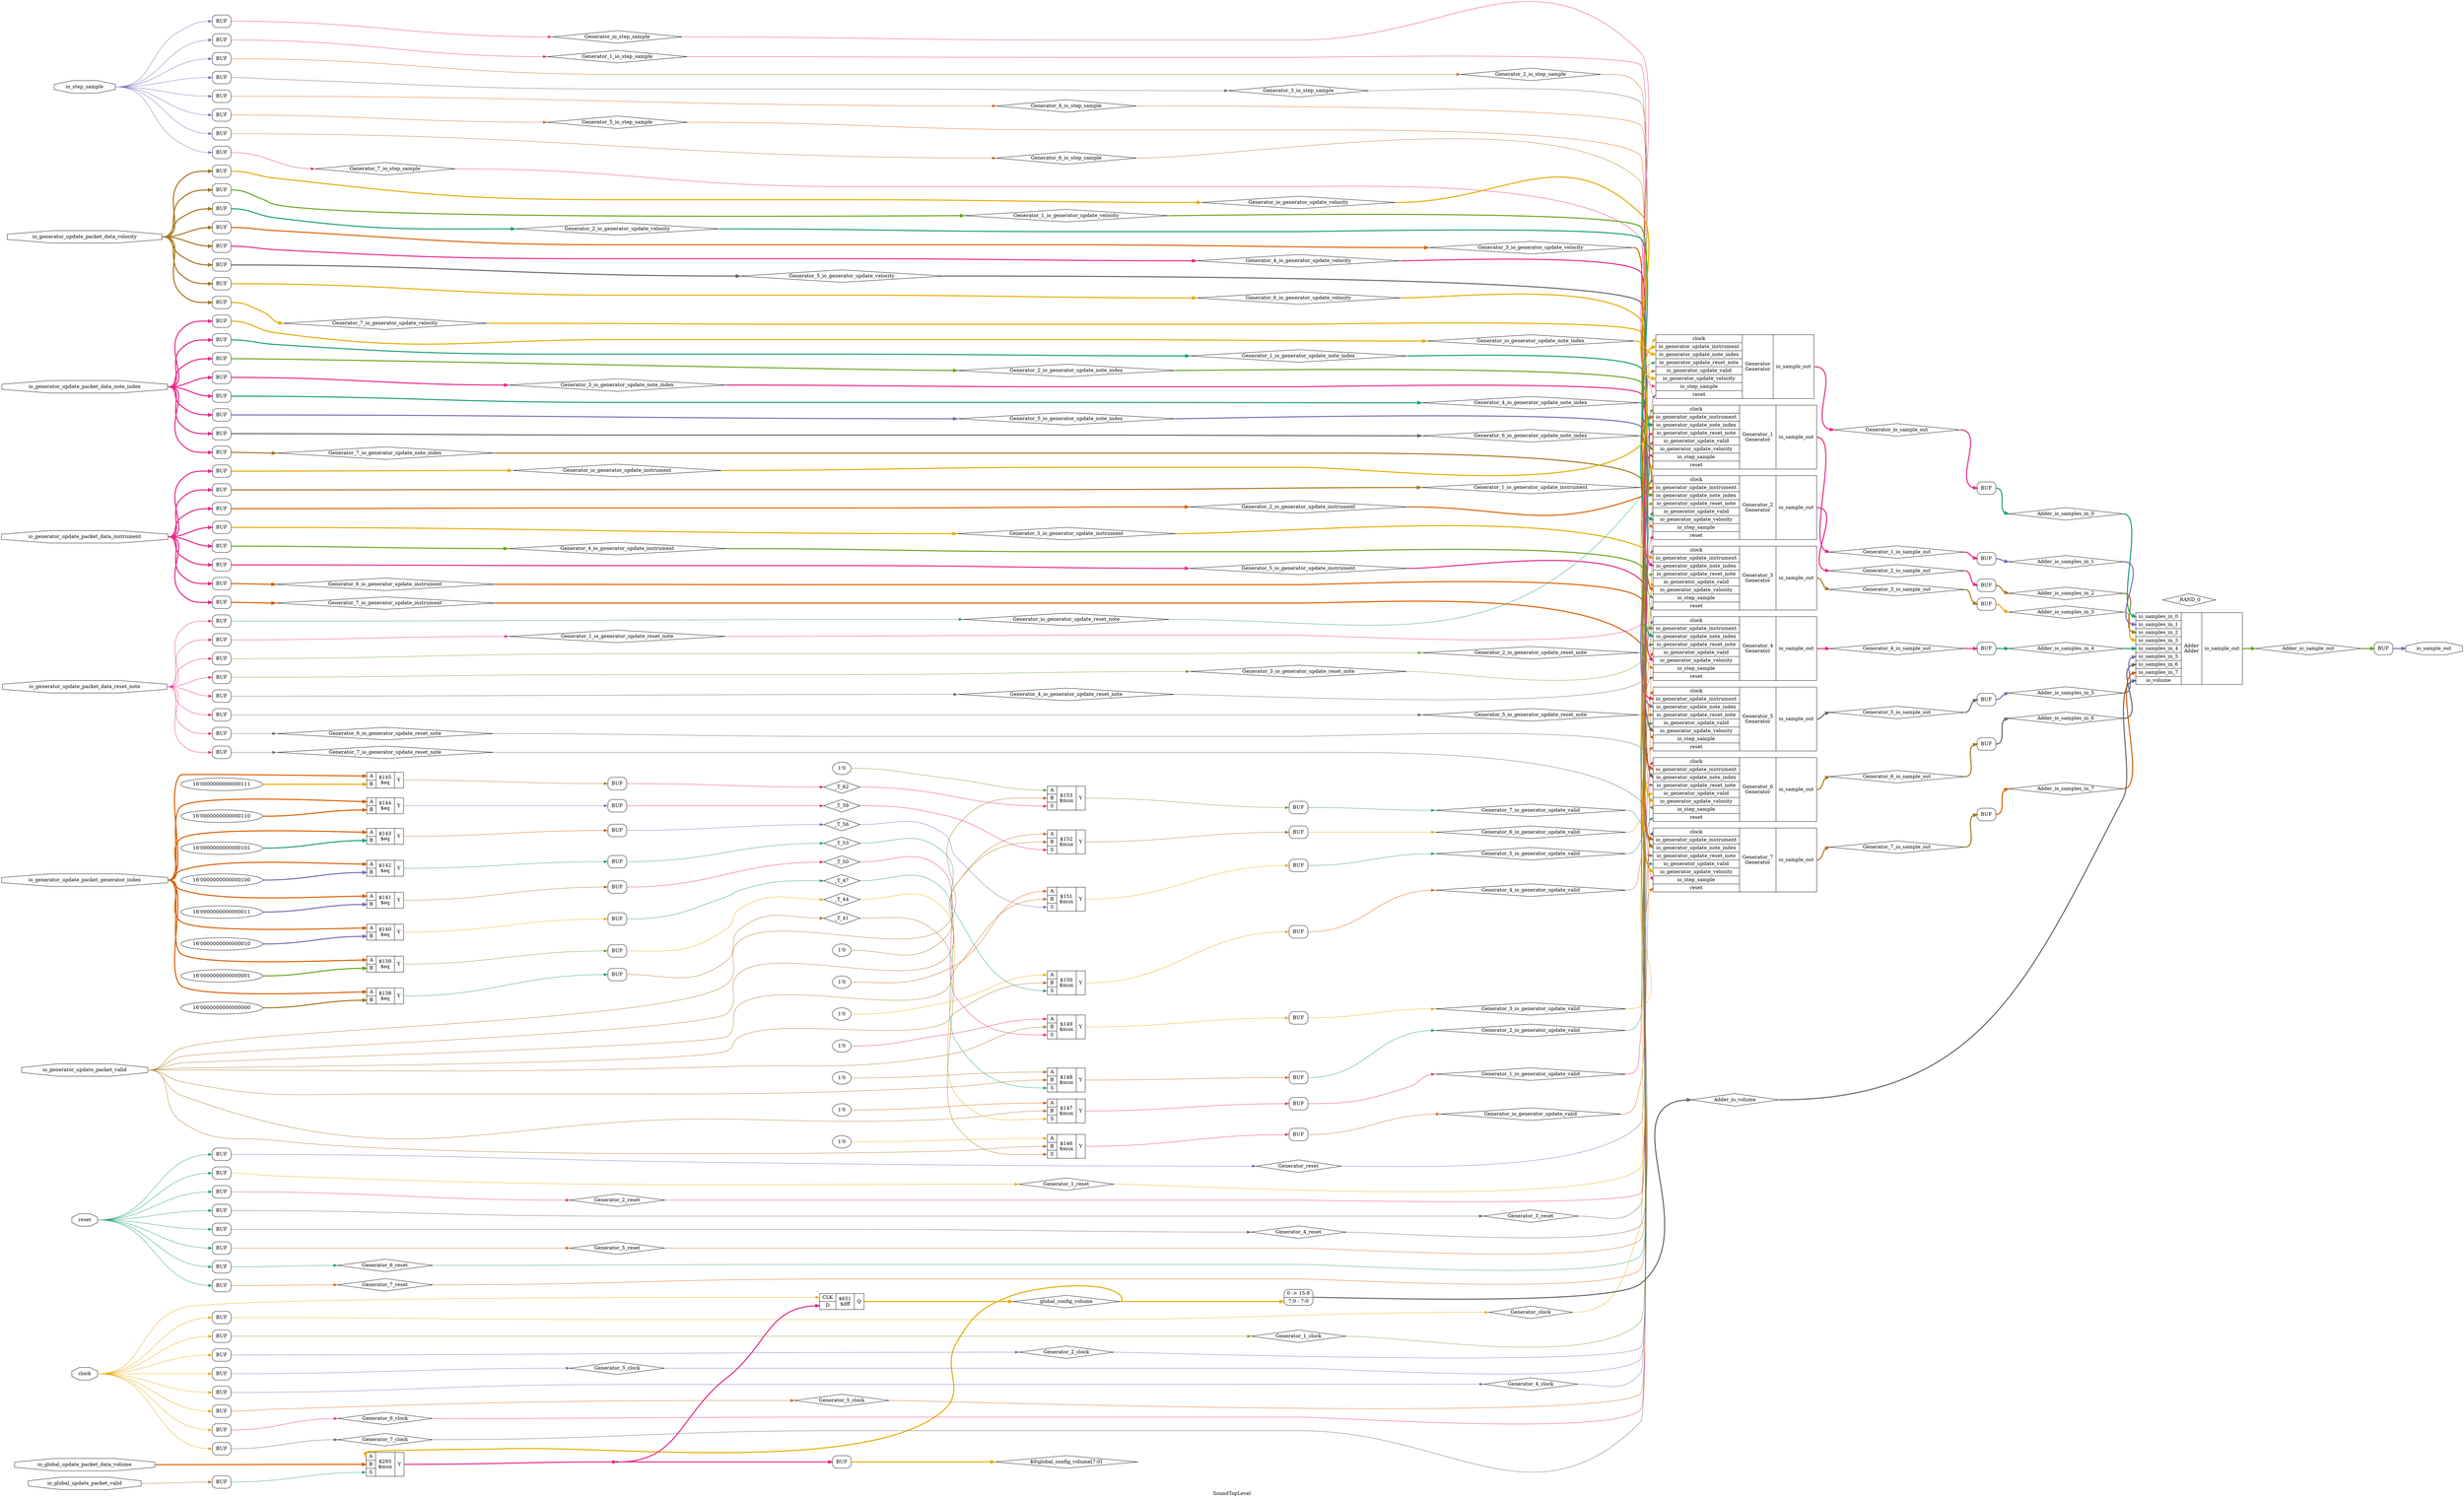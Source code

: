 digraph "SoundTopLevel" {
label="SoundTopLevel";
rankdir="LR";
remincross=true;
n20 [ shape=diamond, label="_T_62", color="black", fontcolor="black" ];
n21 [ shape=diamond, label="_T_59", color="black", fontcolor="black" ];
n22 [ shape=diamond, label="_T_56", color="black", fontcolor="black" ];
n23 [ shape=diamond, label="_T_53", color="black", fontcolor="black" ];
n24 [ shape=diamond, label="_T_50", color="black", fontcolor="black" ];
n25 [ shape=diamond, label="_T_47", color="black", fontcolor="black" ];
n26 [ shape=diamond, label="_T_44", color="black", fontcolor="black" ];
n27 [ shape=diamond, label="_T_41", color="black", fontcolor="black" ];
n28 [ shape=diamond, label="_RAND_0", color="black", fontcolor="black" ];
n29 [ shape=diamond, label="global_config_volume", color="black", fontcolor="black" ];
n30 [ shape=diamond, label="Generator_7_io_sample_out", color="black", fontcolor="black" ];
n31 [ shape=diamond, label="Generator_7_io_step_sample", color="black", fontcolor="black" ];
n32 [ shape=diamond, label="Generator_7_io_generator_update_velocity", color="black", fontcolor="black" ];
n33 [ shape=diamond, label="Generator_7_io_generator_update_note_index", color="black", fontcolor="black" ];
n34 [ shape=diamond, label="Generator_7_io_generator_update_instrument", color="black", fontcolor="black" ];
n35 [ shape=diamond, label="Generator_7_io_generator_update_reset_note", color="black", fontcolor="black" ];
n36 [ shape=diamond, label="Generator_7_io_generator_update_valid", color="black", fontcolor="black" ];
n37 [ shape=diamond, label="Generator_7_reset", color="black", fontcolor="black" ];
n38 [ shape=diamond, label="Generator_7_clock", color="black", fontcolor="black" ];
n39 [ shape=diamond, label="Generator_6_io_sample_out", color="black", fontcolor="black" ];
n40 [ shape=diamond, label="Generator_6_io_step_sample", color="black", fontcolor="black" ];
n41 [ shape=diamond, label="Generator_6_io_generator_update_velocity", color="black", fontcolor="black" ];
n42 [ shape=diamond, label="Generator_6_io_generator_update_note_index", color="black", fontcolor="black" ];
n43 [ shape=diamond, label="Generator_6_io_generator_update_instrument", color="black", fontcolor="black" ];
n44 [ shape=diamond, label="Generator_6_io_generator_update_reset_note", color="black", fontcolor="black" ];
n45 [ shape=diamond, label="Generator_6_io_generator_update_valid", color="black", fontcolor="black" ];
n46 [ shape=diamond, label="Generator_6_reset", color="black", fontcolor="black" ];
n47 [ shape=diamond, label="Generator_6_clock", color="black", fontcolor="black" ];
n48 [ shape=diamond, label="Generator_5_io_sample_out", color="black", fontcolor="black" ];
n49 [ shape=diamond, label="Generator_5_io_step_sample", color="black", fontcolor="black" ];
n50 [ shape=diamond, label="Generator_5_io_generator_update_velocity", color="black", fontcolor="black" ];
n51 [ shape=diamond, label="Generator_5_io_generator_update_note_index", color="black", fontcolor="black" ];
n52 [ shape=diamond, label="Generator_5_io_generator_update_instrument", color="black", fontcolor="black" ];
n53 [ shape=diamond, label="Generator_5_io_generator_update_reset_note", color="black", fontcolor="black" ];
n54 [ shape=diamond, label="Generator_5_io_generator_update_valid", color="black", fontcolor="black" ];
n55 [ shape=diamond, label="Generator_5_reset", color="black", fontcolor="black" ];
n56 [ shape=diamond, label="Generator_5_clock", color="black", fontcolor="black" ];
n57 [ shape=diamond, label="Generator_4_io_sample_out", color="black", fontcolor="black" ];
n58 [ shape=diamond, label="Generator_4_io_step_sample", color="black", fontcolor="black" ];
n59 [ shape=diamond, label="Generator_4_io_generator_update_velocity", color="black", fontcolor="black" ];
n60 [ shape=diamond, label="Generator_4_io_generator_update_note_index", color="black", fontcolor="black" ];
n61 [ shape=diamond, label="Generator_4_io_generator_update_instrument", color="black", fontcolor="black" ];
n62 [ shape=diamond, label="Generator_4_io_generator_update_reset_note", color="black", fontcolor="black" ];
n63 [ shape=diamond, label="Generator_4_io_generator_update_valid", color="black", fontcolor="black" ];
n64 [ shape=diamond, label="Generator_4_reset", color="black", fontcolor="black" ];
n65 [ shape=diamond, label="Generator_4_clock", color="black", fontcolor="black" ];
n66 [ shape=diamond, label="Generator_3_io_sample_out", color="black", fontcolor="black" ];
n67 [ shape=diamond, label="Generator_3_io_step_sample", color="black", fontcolor="black" ];
n68 [ shape=diamond, label="Generator_3_io_generator_update_velocity", color="black", fontcolor="black" ];
n69 [ shape=diamond, label="Generator_3_io_generator_update_note_index", color="black", fontcolor="black" ];
n70 [ shape=diamond, label="Generator_3_io_generator_update_instrument", color="black", fontcolor="black" ];
n71 [ shape=diamond, label="Generator_3_io_generator_update_reset_note", color="black", fontcolor="black" ];
n72 [ shape=diamond, label="Generator_3_io_generator_update_valid", color="black", fontcolor="black" ];
n73 [ shape=diamond, label="Generator_3_reset", color="black", fontcolor="black" ];
n74 [ shape=diamond, label="Generator_3_clock", color="black", fontcolor="black" ];
n75 [ shape=diamond, label="Generator_2_io_sample_out", color="black", fontcolor="black" ];
n76 [ shape=diamond, label="Generator_2_io_step_sample", color="black", fontcolor="black" ];
n77 [ shape=diamond, label="Generator_2_io_generator_update_velocity", color="black", fontcolor="black" ];
n78 [ shape=diamond, label="Generator_2_io_generator_update_note_index", color="black", fontcolor="black" ];
n79 [ shape=diamond, label="Generator_2_io_generator_update_instrument", color="black", fontcolor="black" ];
n80 [ shape=diamond, label="Generator_2_io_generator_update_reset_note", color="black", fontcolor="black" ];
n81 [ shape=diamond, label="Generator_2_io_generator_update_valid", color="black", fontcolor="black" ];
n82 [ shape=diamond, label="Generator_2_reset", color="black", fontcolor="black" ];
n83 [ shape=diamond, label="Generator_2_clock", color="black", fontcolor="black" ];
n84 [ shape=diamond, label="Generator_1_io_sample_out", color="black", fontcolor="black" ];
n85 [ shape=diamond, label="Generator_1_io_step_sample", color="black", fontcolor="black" ];
n86 [ shape=diamond, label="Generator_1_io_generator_update_velocity", color="black", fontcolor="black" ];
n87 [ shape=diamond, label="Generator_1_io_generator_update_note_index", color="black", fontcolor="black" ];
n88 [ shape=diamond, label="Generator_1_io_generator_update_instrument", color="black", fontcolor="black" ];
n89 [ shape=diamond, label="Generator_1_io_generator_update_reset_note", color="black", fontcolor="black" ];
n90 [ shape=diamond, label="Generator_1_io_generator_update_valid", color="black", fontcolor="black" ];
n91 [ shape=diamond, label="Generator_1_reset", color="black", fontcolor="black" ];
n92 [ shape=diamond, label="Generator_1_clock", color="black", fontcolor="black" ];
n93 [ shape=diamond, label="Generator_io_sample_out", color="black", fontcolor="black" ];
n94 [ shape=diamond, label="Generator_io_step_sample", color="black", fontcolor="black" ];
n95 [ shape=diamond, label="Generator_io_generator_update_velocity", color="black", fontcolor="black" ];
n96 [ shape=diamond, label="Generator_io_generator_update_note_index", color="black", fontcolor="black" ];
n97 [ shape=diamond, label="Generator_io_generator_update_instrument", color="black", fontcolor="black" ];
n98 [ shape=diamond, label="Generator_io_generator_update_reset_note", color="black", fontcolor="black" ];
n99 [ shape=diamond, label="Generator_io_generator_update_valid", color="black", fontcolor="black" ];
n100 [ shape=diamond, label="Generator_reset", color="black", fontcolor="black" ];
n101 [ shape=diamond, label="Generator_clock", color="black", fontcolor="black" ];
n102 [ shape=diamond, label="Adder_io_sample_out", color="black", fontcolor="black" ];
n103 [ shape=diamond, label="Adder_io_samples_in_7", color="black", fontcolor="black" ];
n104 [ shape=diamond, label="Adder_io_samples_in_6", color="black", fontcolor="black" ];
n105 [ shape=diamond, label="Adder_io_samples_in_5", color="black", fontcolor="black" ];
n106 [ shape=diamond, label="Adder_io_samples_in_4", color="black", fontcolor="black" ];
n107 [ shape=diamond, label="Adder_io_samples_in_3", color="black", fontcolor="black" ];
n108 [ shape=diamond, label="Adder_io_samples_in_2", color="black", fontcolor="black" ];
n109 [ shape=diamond, label="Adder_io_samples_in_1", color="black", fontcolor="black" ];
n110 [ shape=diamond, label="Adder_io_samples_in_0", color="black", fontcolor="black" ];
n111 [ shape=diamond, label="Adder_io_volume", color="black", fontcolor="black" ];
n112 [ shape=octagon, label="io_sample_out", color="black", fontcolor="black" ];
n113 [ shape=octagon, label="io_step_sample", color="black", fontcolor="black" ];
n114 [ shape=octagon, label="io_global_update_packet_data_volume", color="black", fontcolor="black" ];
n115 [ shape=octagon, label="io_global_update_packet_valid", color="black", fontcolor="black" ];
n116 [ shape=octagon, label="io_generator_update_packet_data_velocity", color="black", fontcolor="black" ];
n117 [ shape=octagon, label="io_generator_update_packet_data_note_index", color="black", fontcolor="black" ];
n118 [ shape=octagon, label="io_generator_update_packet_data_instrument", color="black", fontcolor="black" ];
n119 [ shape=octagon, label="io_generator_update_packet_data_reset_note", color="black", fontcolor="black" ];
n120 [ shape=octagon, label="io_generator_update_packet_generator_index", color="black", fontcolor="black" ];
n121 [ shape=octagon, label="io_generator_update_packet_valid", color="black", fontcolor="black" ];
n122 [ shape=octagon, label="reset", color="black", fontcolor="black" ];
n123 [ shape=octagon, label="clock", color="black", fontcolor="black" ];
{ rank="source"; n113; n114; n115; n116; n117; n118; n119; n120; n121; n122; n123;}
{ rank="sink"; n112;}
c127 [ shape=record, label="{{<p124> CLK|<p125> D}|$651\n$dff|{<p126> Q}}" ];
c132 [ shape=record, label="{{<p128> A|<p129> B|<p130> S}|$293\n$mux|{<p131> Y}}" ];
v0 [ label="1'0" ];
c133 [ shape=record, label="{{<p128> A|<p129> B|<p130> S}|$153\n$mux|{<p131> Y}}" ];
v1 [ label="1'0" ];
c134 [ shape=record, label="{{<p128> A|<p129> B|<p130> S}|$152\n$mux|{<p131> Y}}" ];
v2 [ label="1'0" ];
c135 [ shape=record, label="{{<p128> A|<p129> B|<p130> S}|$151\n$mux|{<p131> Y}}" ];
v3 [ label="1'0" ];
c136 [ shape=record, label="{{<p128> A|<p129> B|<p130> S}|$150\n$mux|{<p131> Y}}" ];
v4 [ label="1'0" ];
c137 [ shape=record, label="{{<p128> A|<p129> B|<p130> S}|$149\n$mux|{<p131> Y}}" ];
v5 [ label="1'0" ];
c138 [ shape=record, label="{{<p128> A|<p129> B|<p130> S}|$148\n$mux|{<p131> Y}}" ];
v6 [ label="1'0" ];
c139 [ shape=record, label="{{<p128> A|<p129> B|<p130> S}|$147\n$mux|{<p131> Y}}" ];
v7 [ label="1'0" ];
c140 [ shape=record, label="{{<p128> A|<p129> B|<p130> S}|$146\n$mux|{<p131> Y}}" ];
v8 [ label="16'0000000000000111" ];
c141 [ shape=record, label="{{<p128> A|<p129> B}|$145\n$eq|{<p131> Y}}" ];
v9 [ label="16'0000000000000110" ];
c142 [ shape=record, label="{{<p128> A|<p129> B}|$144\n$eq|{<p131> Y}}" ];
v10 [ label="16'0000000000000101" ];
c143 [ shape=record, label="{{<p128> A|<p129> B}|$143\n$eq|{<p131> Y}}" ];
v11 [ label="16'0000000000000100" ];
c144 [ shape=record, label="{{<p128> A|<p129> B}|$142\n$eq|{<p131> Y}}" ];
v12 [ label="16'0000000000000011" ];
c145 [ shape=record, label="{{<p128> A|<p129> B}|$141\n$eq|{<p131> Y}}" ];
v13 [ label="16'0000000000000010" ];
c146 [ shape=record, label="{{<p128> A|<p129> B}|$140\n$eq|{<p131> Y}}" ];
v14 [ label="16'0000000000000001" ];
c147 [ shape=record, label="{{<p128> A|<p129> B}|$139\n$eq|{<p131> Y}}" ];
v15 [ label="16'0000000000000000" ];
c148 [ shape=record, label="{{<p128> A|<p129> B}|$138\n$eq|{<p131> Y}}" ];
c154 [ shape=record, label="{{<p123> clock|<p149> io_generator_update_instrument|<p150> io_generator_update_note_index|<p151> io_generator_update_reset_note|<p152> io_generator_update_valid|<p153> io_generator_update_velocity|<p113> io_step_sample|<p122> reset}|Generator_7\nGenerator|{<p112> io_sample_out}}" ];
c155 [ shape=record, label="{{<p123> clock|<p149> io_generator_update_instrument|<p150> io_generator_update_note_index|<p151> io_generator_update_reset_note|<p152> io_generator_update_valid|<p153> io_generator_update_velocity|<p113> io_step_sample|<p122> reset}|Generator_6\nGenerator|{<p112> io_sample_out}}" ];
c156 [ shape=record, label="{{<p123> clock|<p149> io_generator_update_instrument|<p150> io_generator_update_note_index|<p151> io_generator_update_reset_note|<p152> io_generator_update_valid|<p153> io_generator_update_velocity|<p113> io_step_sample|<p122> reset}|Generator_5\nGenerator|{<p112> io_sample_out}}" ];
c157 [ shape=record, label="{{<p123> clock|<p149> io_generator_update_instrument|<p150> io_generator_update_note_index|<p151> io_generator_update_reset_note|<p152> io_generator_update_valid|<p153> io_generator_update_velocity|<p113> io_step_sample|<p122> reset}|Generator_4\nGenerator|{<p112> io_sample_out}}" ];
c158 [ shape=record, label="{{<p123> clock|<p149> io_generator_update_instrument|<p150> io_generator_update_note_index|<p151> io_generator_update_reset_note|<p152> io_generator_update_valid|<p153> io_generator_update_velocity|<p113> io_step_sample|<p122> reset}|Generator_3\nGenerator|{<p112> io_sample_out}}" ];
c159 [ shape=record, label="{{<p123> clock|<p149> io_generator_update_instrument|<p150> io_generator_update_note_index|<p151> io_generator_update_reset_note|<p152> io_generator_update_valid|<p153> io_generator_update_velocity|<p113> io_step_sample|<p122> reset}|Generator_2\nGenerator|{<p112> io_sample_out}}" ];
c160 [ shape=record, label="{{<p123> clock|<p149> io_generator_update_instrument|<p150> io_generator_update_note_index|<p151> io_generator_update_reset_note|<p152> io_generator_update_valid|<p153> io_generator_update_velocity|<p113> io_step_sample|<p122> reset}|Generator_1\nGenerator|{<p112> io_sample_out}}" ];
c161 [ shape=record, label="{{<p123> clock|<p149> io_generator_update_instrument|<p150> io_generator_update_note_index|<p151> io_generator_update_reset_note|<p152> io_generator_update_valid|<p153> io_generator_update_velocity|<p113> io_step_sample|<p122> reset}|Generator\nGenerator|{<p112> io_sample_out}}" ];
c171 [ shape=record, label="{{<p162> io_samples_in_0|<p163> io_samples_in_1|<p164> io_samples_in_2|<p165> io_samples_in_3|<p166> io_samples_in_4|<p167> io_samples_in_5|<p168> io_samples_in_6|<p169> io_samples_in_7|<p170> io_volume}|Adder\nAdder|{<p112> io_sample_out}}" ];
x16 [shape=box, style=rounded, label="BUF"];
x17 [shape=box, style=rounded, label="BUF"];
x18 [shape=box, style=rounded, label="BUF"];
x19 [shape=box, style=rounded, label="BUF"];
x20 [shape=box, style=rounded, label="BUF"];
x21 [shape=box, style=rounded, label="BUF"];
x22 [shape=box, style=rounded, label="BUF"];
x23 [shape=box, style=rounded, label="BUF"];
x24 [shape=box, style=rounded, label="BUF"];
x25 [ shape=record, style=rounded, label="0 -&gt; 15:8 |<s0> 7:0 - 7:0 " ];
x26 [shape=box, style=rounded, label="BUF"];
x27 [shape=box, style=rounded, label="BUF"];
x28 [shape=box, style=rounded, label="BUF"];
x29 [shape=box, style=rounded, label="BUF"];
x30 [shape=box, style=rounded, label="BUF"];
x31 [shape=box, style=rounded, label="BUF"];
x32 [shape=box, style=rounded, label="BUF"];
x33 [shape=box, style=rounded, label="BUF"];
x34 [shape=box, style=rounded, label="BUF"];
x35 [shape=box, style=rounded, label="BUF"];
x36 [shape=box, style=rounded, label="BUF"];
x37 [shape=box, style=rounded, label="BUF"];
x38 [shape=box, style=rounded, label="BUF"];
x39 [shape=box, style=rounded, label="BUF"];
x40 [shape=box, style=rounded, label="BUF"];
x41 [shape=box, style=rounded, label="BUF"];
x42 [shape=box, style=rounded, label="BUF"];
x43 [shape=box, style=rounded, label="BUF"];
x44 [shape=box, style=rounded, label="BUF"];
x45 [shape=box, style=rounded, label="BUF"];
x46 [shape=box, style=rounded, label="BUF"];
x47 [shape=box, style=rounded, label="BUF"];
x48 [shape=box, style=rounded, label="BUF"];
x49 [shape=box, style=rounded, label="BUF"];
x50 [shape=box, style=rounded, label="BUF"];
x51 [shape=box, style=rounded, label="BUF"];
x52 [shape=box, style=rounded, label="BUF"];
x53 [shape=box, style=rounded, label="BUF"];
x54 [shape=box, style=rounded, label="BUF"];
x55 [shape=box, style=rounded, label="BUF"];
x56 [shape=box, style=rounded, label="BUF"];
x57 [shape=box, style=rounded, label="BUF"];
x58 [shape=box, style=rounded, label="BUF"];
x59 [shape=box, style=rounded, label="BUF"];
x60 [shape=box, style=rounded, label="BUF"];
x61 [shape=box, style=rounded, label="BUF"];
x62 [shape=box, style=rounded, label="BUF"];
x63 [shape=box, style=rounded, label="BUF"];
x64 [shape=box, style=rounded, label="BUF"];
x65 [shape=box, style=rounded, label="BUF"];
x66 [shape=box, style=rounded, label="BUF"];
x67 [shape=box, style=rounded, label="BUF"];
x68 [shape=box, style=rounded, label="BUF"];
x69 [shape=box, style=rounded, label="BUF"];
x70 [shape=box, style=rounded, label="BUF"];
x71 [shape=box, style=rounded, label="BUF"];
x72 [shape=box, style=rounded, label="BUF"];
x73 [shape=box, style=rounded, label="BUF"];
x74 [shape=box, style=rounded, label="BUF"];
x75 [shape=box, style=rounded, label="BUF"];
x76 [shape=box, style=rounded, label="BUF"];
x77 [shape=box, style=rounded, label="BUF"];
x78 [shape=box, style=rounded, label="BUF"];
x79 [shape=box, style=rounded, label="BUF"];
x80 [shape=box, style=rounded, label="BUF"];
x81 [shape=box, style=rounded, label="BUF"];
x82 [shape=box, style=rounded, label="BUF"];
x83 [shape=box, style=rounded, label="BUF"];
x84 [shape=box, style=rounded, label="BUF"];
x85 [shape=box, style=rounded, label="BUF"];
x86 [shape=box, style=rounded, label="BUF"];
x87 [shape=box, style=rounded, label="BUF"];
x88 [shape=box, style=rounded, label="BUF"];
x89 [shape=box, style=rounded, label="BUF"];
x90 [shape=box, style=rounded, label="BUF"];
x91 [shape=box, style=rounded, label="BUF"];
x92 [shape=box, style=rounded, label="BUF"];
x93 [shape=box, style=rounded, label="BUF"];
x94 [shape=box, style=rounded, label="BUF"];
x95 [shape=box, style=rounded, label="BUF"];
x96 [shape=box, style=rounded, label="BUF"];
x97 [shape=box, style=rounded, label="BUF"];
x98 [shape=box, style=rounded, label="BUF"];
x99 [shape=box, style=rounded, label="BUF"];
n1 [ shape=point ];
c132:p131:e -> n1:w [colorscheme="dark28", color="4", fontcolor="4", style="setlinewidth(3)", label=""];
n1:e -> c127:p125:w [colorscheme="dark28", color="4", fontcolor="4", style="setlinewidth(3)", label=""];
n1:e -> x99:w:w [colorscheme="dark28", color="4", fontcolor="4", style="setlinewidth(3)", label=""];
c139:p131:e -> x44:w:w [colorscheme="dark28", color="4", fontcolor="4", label=""];
x35:e:e -> n100:w [colorscheme="dark28", color="3", fontcolor="3", label=""];
n100:e -> c161:p122:w [colorscheme="dark28", color="3", fontcolor="3", label=""];
x34:e:e -> n101:w [colorscheme="dark28", color="6", fontcolor="6", label=""];
n101:e -> c161:p123:w [colorscheme="dark28", color="6", fontcolor="6", label=""];
c171:p112:e -> n102:w [colorscheme="dark28", color="5", fontcolor="5", style="setlinewidth(3)", label=""];
n102:e -> x24:w:w [colorscheme="dark28", color="5", fontcolor="5", style="setlinewidth(3)", label=""];
x33:e:e -> n103:w [colorscheme="dark28", color="2", fontcolor="2", style="setlinewidth(3)", label=""];
n103:e -> c171:p169:w [colorscheme="dark28", color="2", fontcolor="2", style="setlinewidth(3)", label=""];
x32:e:e -> n104:w [colorscheme="dark28", color="8", fontcolor="8", style="setlinewidth(3)", label=""];
n104:e -> c171:p168:w [colorscheme="dark28", color="8", fontcolor="8", style="setlinewidth(3)", label=""];
x31:e:e -> n105:w [colorscheme="dark28", color="3", fontcolor="3", style="setlinewidth(3)", label=""];
n105:e -> c171:p167:w [colorscheme="dark28", color="3", fontcolor="3", style="setlinewidth(3)", label=""];
x30:e:e -> n106:w [colorscheme="dark28", color="1", fontcolor="1", style="setlinewidth(3)", label=""];
n106:e -> c171:p166:w [colorscheme="dark28", color="1", fontcolor="1", style="setlinewidth(3)", label=""];
x29:e:e -> n107:w [colorscheme="dark28", color="6", fontcolor="6", style="setlinewidth(3)", label=""];
n107:e -> c171:p165:w [colorscheme="dark28", color="6", fontcolor="6", style="setlinewidth(3)", label=""];
x28:e:e -> n108:w [colorscheme="dark28", color="7", fontcolor="7", style="setlinewidth(3)", label=""];
n108:e -> c171:p164:w [colorscheme="dark28", color="7", fontcolor="7", style="setlinewidth(3)", label=""];
x27:e:e -> n109:w [colorscheme="dark28", color="3", fontcolor="3", style="setlinewidth(3)", label=""];
n109:e -> c171:p163:w [colorscheme="dark28", color="3", fontcolor="3", style="setlinewidth(3)", label=""];
c140:p131:e -> x36:w:w [colorscheme="dark28", color="4", fontcolor="4", label=""];
x26:e:e -> n110:w [colorscheme="dark28", color="1", fontcolor="1", style="setlinewidth(3)", label=""];
n110:e -> c171:p162:w [colorscheme="dark28", color="1", fontcolor="1", style="setlinewidth(3)", label=""];
x25:e -> n111:w [colorscheme="dark28", color="8", fontcolor="8", style="setlinewidth(3)", label=""];
n111:e -> c171:p170:w [colorscheme="dark28", color="8", fontcolor="8", style="setlinewidth(3)", label=""];
x24:e:e -> n112:w [colorscheme="dark28", color="3", fontcolor="3", style="setlinewidth(3)", label=""];
n113:e -> x41:w:w [colorscheme="dark28", color="3", fontcolor="3", label=""];
n113:e -> x49:w:w [colorscheme="dark28", color="3", fontcolor="3", label=""];
n113:e -> x57:w:w [colorscheme="dark28", color="3", fontcolor="3", label=""];
n113:e -> x65:w:w [colorscheme="dark28", color="3", fontcolor="3", label=""];
n113:e -> x73:w:w [colorscheme="dark28", color="3", fontcolor="3", label=""];
n113:e -> x81:w:w [colorscheme="dark28", color="3", fontcolor="3", label=""];
n113:e -> x89:w:w [colorscheme="dark28", color="3", fontcolor="3", label=""];
n113:e -> x97:w:w [colorscheme="dark28", color="3", fontcolor="3", label=""];
n114:e -> c132:p129:w [colorscheme="dark28", color="2", fontcolor="2", style="setlinewidth(3)", label=""];
n115:e -> x98:w:w [colorscheme="dark28", color="7", fontcolor="7", label=""];
n116:e -> x40:w:w [colorscheme="dark28", color="7", fontcolor="7", style="setlinewidth(3)", label=""];
n116:e -> x48:w:w [colorscheme="dark28", color="7", fontcolor="7", style="setlinewidth(3)", label=""];
n116:e -> x56:w:w [colorscheme="dark28", color="7", fontcolor="7", style="setlinewidth(3)", label=""];
n116:e -> x64:w:w [colorscheme="dark28", color="7", fontcolor="7", style="setlinewidth(3)", label=""];
n116:e -> x72:w:w [colorscheme="dark28", color="7", fontcolor="7", style="setlinewidth(3)", label=""];
n116:e -> x80:w:w [colorscheme="dark28", color="7", fontcolor="7", style="setlinewidth(3)", label=""];
n116:e -> x88:w:w [colorscheme="dark28", color="7", fontcolor="7", style="setlinewidth(3)", label=""];
n116:e -> x96:w:w [colorscheme="dark28", color="7", fontcolor="7", style="setlinewidth(3)", label=""];
n117:e -> x39:w:w [colorscheme="dark28", color="4", fontcolor="4", style="setlinewidth(3)", label=""];
n117:e -> x47:w:w [colorscheme="dark28", color="4", fontcolor="4", style="setlinewidth(3)", label=""];
n117:e -> x55:w:w [colorscheme="dark28", color="4", fontcolor="4", style="setlinewidth(3)", label=""];
n117:e -> x63:w:w [colorscheme="dark28", color="4", fontcolor="4", style="setlinewidth(3)", label=""];
n117:e -> x71:w:w [colorscheme="dark28", color="4", fontcolor="4", style="setlinewidth(3)", label=""];
n117:e -> x79:w:w [colorscheme="dark28", color="4", fontcolor="4", style="setlinewidth(3)", label=""];
n117:e -> x87:w:w [colorscheme="dark28", color="4", fontcolor="4", style="setlinewidth(3)", label=""];
n117:e -> x95:w:w [colorscheme="dark28", color="4", fontcolor="4", style="setlinewidth(3)", label=""];
n118:e -> x38:w:w [colorscheme="dark28", color="4", fontcolor="4", style="setlinewidth(3)", label=""];
n118:e -> x46:w:w [colorscheme="dark28", color="4", fontcolor="4", style="setlinewidth(3)", label=""];
n118:e -> x54:w:w [colorscheme="dark28", color="4", fontcolor="4", style="setlinewidth(3)", label=""];
n118:e -> x62:w:w [colorscheme="dark28", color="4", fontcolor="4", style="setlinewidth(3)", label=""];
n118:e -> x70:w:w [colorscheme="dark28", color="4", fontcolor="4", style="setlinewidth(3)", label=""];
n118:e -> x78:w:w [colorscheme="dark28", color="4", fontcolor="4", style="setlinewidth(3)", label=""];
n118:e -> x86:w:w [colorscheme="dark28", color="4", fontcolor="4", style="setlinewidth(3)", label=""];
n118:e -> x94:w:w [colorscheme="dark28", color="4", fontcolor="4", style="setlinewidth(3)", label=""];
n119:e -> x37:w:w [colorscheme="dark28", color="4", fontcolor="4", label=""];
n119:e -> x45:w:w [colorscheme="dark28", color="4", fontcolor="4", label=""];
n119:e -> x53:w:w [colorscheme="dark28", color="4", fontcolor="4", label=""];
n119:e -> x61:w:w [colorscheme="dark28", color="4", fontcolor="4", label=""];
n119:e -> x69:w:w [colorscheme="dark28", color="4", fontcolor="4", label=""];
n119:e -> x77:w:w [colorscheme="dark28", color="4", fontcolor="4", label=""];
n119:e -> x85:w:w [colorscheme="dark28", color="4", fontcolor="4", label=""];
n119:e -> x93:w:w [colorscheme="dark28", color="4", fontcolor="4", label=""];
c141:p131:e -> x23:w:w [colorscheme="dark28", color="7", fontcolor="7", label=""];
n120:e -> c141:p128:w [colorscheme="dark28", color="2", fontcolor="2", style="setlinewidth(3)", label=""];
n120:e -> c142:p128:w [colorscheme="dark28", color="2", fontcolor="2", style="setlinewidth(3)", label=""];
n120:e -> c143:p128:w [colorscheme="dark28", color="2", fontcolor="2", style="setlinewidth(3)", label=""];
n120:e -> c144:p128:w [colorscheme="dark28", color="2", fontcolor="2", style="setlinewidth(3)", label=""];
n120:e -> c145:p128:w [colorscheme="dark28", color="2", fontcolor="2", style="setlinewidth(3)", label=""];
n120:e -> c146:p128:w [colorscheme="dark28", color="2", fontcolor="2", style="setlinewidth(3)", label=""];
n120:e -> c147:p128:w [colorscheme="dark28", color="2", fontcolor="2", style="setlinewidth(3)", label=""];
n120:e -> c148:p128:w [colorscheme="dark28", color="2", fontcolor="2", style="setlinewidth(3)", label=""];
n121:e -> c133:p129:w [colorscheme="dark28", color="7", fontcolor="7", label=""];
n121:e -> c134:p129:w [colorscheme="dark28", color="7", fontcolor="7", label=""];
n121:e -> c135:p129:w [colorscheme="dark28", color="7", fontcolor="7", label=""];
n121:e -> c136:p129:w [colorscheme="dark28", color="7", fontcolor="7", label=""];
n121:e -> c137:p129:w [colorscheme="dark28", color="7", fontcolor="7", label=""];
n121:e -> c138:p129:w [colorscheme="dark28", color="7", fontcolor="7", label=""];
n121:e -> c139:p129:w [colorscheme="dark28", color="7", fontcolor="7", label=""];
n121:e -> c140:p129:w [colorscheme="dark28", color="7", fontcolor="7", label=""];
n122:e -> x35:w:w [colorscheme="dark28", color="1", fontcolor="1", label=""];
n122:e -> x43:w:w [colorscheme="dark28", color="1", fontcolor="1", label=""];
n122:e -> x51:w:w [colorscheme="dark28", color="1", fontcolor="1", label=""];
n122:e -> x59:w:w [colorscheme="dark28", color="1", fontcolor="1", label=""];
n122:e -> x67:w:w [colorscheme="dark28", color="1", fontcolor="1", label=""];
n122:e -> x75:w:w [colorscheme="dark28", color="1", fontcolor="1", label=""];
n122:e -> x83:w:w [colorscheme="dark28", color="1", fontcolor="1", label=""];
n122:e -> x91:w:w [colorscheme="dark28", color="1", fontcolor="1", label=""];
n123:e -> c127:p124:w [colorscheme="dark28", color="6", fontcolor="6", label=""];
n123:e -> x34:w:w [colorscheme="dark28", color="6", fontcolor="6", label=""];
n123:e -> x42:w:w [colorscheme="dark28", color="6", fontcolor="6", label=""];
n123:e -> x50:w:w [colorscheme="dark28", color="6", fontcolor="6", label=""];
n123:e -> x58:w:w [colorscheme="dark28", color="6", fontcolor="6", label=""];
n123:e -> x66:w:w [colorscheme="dark28", color="6", fontcolor="6", label=""];
n123:e -> x74:w:w [colorscheme="dark28", color="6", fontcolor="6", label=""];
n123:e -> x82:w:w [colorscheme="dark28", color="6", fontcolor="6", label=""];
n123:e -> x90:w:w [colorscheme="dark28", color="6", fontcolor="6", label=""];
c142:p131:e -> x22:w:w [colorscheme="dark28", color="3", fontcolor="3", label=""];
c143:p131:e -> x21:w:w [colorscheme="dark28", color="2", fontcolor="2", label=""];
c144:p131:e -> x20:w:w [colorscheme="dark28", color="1", fontcolor="1", label=""];
c145:p131:e -> x19:w:w [colorscheme="dark28", color="7", fontcolor="7", label=""];
c146:p131:e -> x18:w:w [colorscheme="dark28", color="6", fontcolor="6", label=""];
c147:p131:e -> x17:w:w [colorscheme="dark28", color="5", fontcolor="5", label=""];
c148:p131:e -> x16:w:w [colorscheme="dark28", color="1", fontcolor="1", label=""];
x98:e:e -> c132:p130:w [colorscheme="dark28", color="1", fontcolor="1", label=""];
x23:e:e -> n20:w [colorscheme="dark28", color="4", fontcolor="4", label=""];
n20:e -> c133:p130:w [colorscheme="dark28", color="4", fontcolor="4", label=""];
x22:e:e -> n21:w [colorscheme="dark28", color="4", fontcolor="4", label=""];
n21:e -> c134:p130:w [colorscheme="dark28", color="4", fontcolor="4", label=""];
x21:e:e -> n22:w [colorscheme="dark28", color="3", fontcolor="3", label=""];
n22:e -> c135:p130:w [colorscheme="dark28", color="3", fontcolor="3", label=""];
x20:e:e -> n23:w [colorscheme="dark28", color="1", fontcolor="1", label=""];
n23:e -> c136:p130:w [colorscheme="dark28", color="1", fontcolor="1", label=""];
x19:e:e -> n24:w [colorscheme="dark28", color="4", fontcolor="4", label=""];
n24:e -> c137:p130:w [colorscheme="dark28", color="4", fontcolor="4", label=""];
x18:e:e -> n25:w [colorscheme="dark28", color="1", fontcolor="1", label=""];
n25:e -> c138:p130:w [colorscheme="dark28", color="1", fontcolor="1", label=""];
x17:e:e -> n26:w [colorscheme="dark28", color="6", fontcolor="6", label=""];
n26:e -> c139:p130:w [colorscheme="dark28", color="6", fontcolor="6", label=""];
x16:e:e -> n27:w [colorscheme="dark28", color="7", fontcolor="7", label=""];
n27:e -> c140:p130:w [colorscheme="dark28", color="7", fontcolor="7", label=""];
c127:p126:e -> n29:w [colorscheme="dark28", color="6", fontcolor="6", style="setlinewidth(3)", label=""];
n29:e -> c132:p128:w [colorscheme="dark28", color="6", fontcolor="6", style="setlinewidth(3)", label=""];
n29:e -> x25:s0:w [colorscheme="dark28", color="6", fontcolor="6", style="setlinewidth(3)", label=""];
n3 [ shape=diamond, label="$0\\global_config_volume[7:0]" ];
x99:e:e -> n3:w [colorscheme="dark28", color="6", fontcolor="6", style="setlinewidth(3)", label=""];
c154:p112:e -> n30:w [colorscheme="dark28", color="7", fontcolor="7", style="setlinewidth(3)", label=""];
n30:e -> x33:w:w [colorscheme="dark28", color="7", fontcolor="7", style="setlinewidth(3)", label=""];
x97:e:e -> n31:w [colorscheme="dark28", color="4", fontcolor="4", label=""];
n31:e -> c154:p113:w [colorscheme="dark28", color="4", fontcolor="4", label=""];
x96:e:e -> n32:w [colorscheme="dark28", color="6", fontcolor="6", style="setlinewidth(3)", label=""];
n32:e -> c154:p153:w [colorscheme="dark28", color="6", fontcolor="6", style="setlinewidth(3)", label=""];
x95:e:e -> n33:w [colorscheme="dark28", color="7", fontcolor="7", style="setlinewidth(3)", label=""];
n33:e -> c154:p150:w [colorscheme="dark28", color="7", fontcolor="7", style="setlinewidth(3)", label=""];
x94:e:e -> n34:w [colorscheme="dark28", color="2", fontcolor="2", style="setlinewidth(3)", label=""];
n34:e -> c154:p149:w [colorscheme="dark28", color="2", fontcolor="2", style="setlinewidth(3)", label=""];
x93:e:e -> n35:w [colorscheme="dark28", color="8", fontcolor="8", label=""];
n35:e -> c154:p151:w [colorscheme="dark28", color="8", fontcolor="8", label=""];
x92:e:e -> n36:w [colorscheme="dark28", color="1", fontcolor="1", label=""];
n36:e -> c154:p152:w [colorscheme="dark28", color="1", fontcolor="1", label=""];
x91:e:e -> n37:w [colorscheme="dark28", color="2", fontcolor="2", label=""];
n37:e -> c154:p122:w [colorscheme="dark28", color="2", fontcolor="2", label=""];
x90:e:e -> n38:w [colorscheme="dark28", color="8", fontcolor="8", label=""];
n38:e -> c154:p123:w [colorscheme="dark28", color="8", fontcolor="8", label=""];
c155:p112:e -> n39:w [colorscheme="dark28", color="7", fontcolor="7", style="setlinewidth(3)", label=""];
n39:e -> x32:w:w [colorscheme="dark28", color="7", fontcolor="7", style="setlinewidth(3)", label=""];
c133:p131:e -> x92:w:w [colorscheme="dark28", color="5", fontcolor="5", label=""];
x89:e:e -> n40:w [colorscheme="dark28", color="7", fontcolor="7", label=""];
n40:e -> c155:p113:w [colorscheme="dark28", color="7", fontcolor="7", label=""];
x88:e:e -> n41:w [colorscheme="dark28", color="6", fontcolor="6", style="setlinewidth(3)", label=""];
n41:e -> c155:p153:w [colorscheme="dark28", color="6", fontcolor="6", style="setlinewidth(3)", label=""];
x87:e:e -> n42:w [colorscheme="dark28", color="8", fontcolor="8", style="setlinewidth(3)", label=""];
n42:e -> c155:p150:w [colorscheme="dark28", color="8", fontcolor="8", style="setlinewidth(3)", label=""];
x86:e:e -> n43:w [colorscheme="dark28", color="2", fontcolor="2", style="setlinewidth(3)", label=""];
n43:e -> c155:p149:w [colorscheme="dark28", color="2", fontcolor="2", style="setlinewidth(3)", label=""];
x85:e:e -> n44:w [colorscheme="dark28", color="8", fontcolor="8", label=""];
n44:e -> c155:p151:w [colorscheme="dark28", color="8", fontcolor="8", label=""];
x84:e:e -> n45:w [colorscheme="dark28", color="6", fontcolor="6", label=""];
n45:e -> c155:p152:w [colorscheme="dark28", color="6", fontcolor="6", label=""];
x83:e:e -> n46:w [colorscheme="dark28", color="1", fontcolor="1", label=""];
n46:e -> c155:p122:w [colorscheme="dark28", color="1", fontcolor="1", label=""];
x82:e:e -> n47:w [colorscheme="dark28", color="4", fontcolor="4", label=""];
n47:e -> c155:p123:w [colorscheme="dark28", color="4", fontcolor="4", label=""];
c156:p112:e -> n48:w [colorscheme="dark28", color="8", fontcolor="8", style="setlinewidth(3)", label=""];
n48:e -> x31:w:w [colorscheme="dark28", color="8", fontcolor="8", style="setlinewidth(3)", label=""];
x81:e:e -> n49:w [colorscheme="dark28", color="2", fontcolor="2", label=""];
n49:e -> c156:p113:w [colorscheme="dark28", color="2", fontcolor="2", label=""];
c134:p131:e -> x84:w:w [colorscheme="dark28", color="7", fontcolor="7", label=""];
x80:e:e -> n50:w [colorscheme="dark28", color="8", fontcolor="8", style="setlinewidth(3)", label=""];
n50:e -> c156:p153:w [colorscheme="dark28", color="8", fontcolor="8", style="setlinewidth(3)", label=""];
x79:e:e -> n51:w [colorscheme="dark28", color="3", fontcolor="3", style="setlinewidth(3)", label=""];
n51:e -> c156:p150:w [colorscheme="dark28", color="3", fontcolor="3", style="setlinewidth(3)", label=""];
x78:e:e -> n52:w [colorscheme="dark28", color="4", fontcolor="4", style="setlinewidth(3)", label=""];
n52:e -> c156:p149:w [colorscheme="dark28", color="4", fontcolor="4", style="setlinewidth(3)", label=""];
x77:e:e -> n53:w [colorscheme="dark28", color="8", fontcolor="8", label=""];
n53:e -> c156:p151:w [colorscheme="dark28", color="8", fontcolor="8", label=""];
x76:e:e -> n54:w [colorscheme="dark28", color="1", fontcolor="1", label=""];
n54:e -> c156:p152:w [colorscheme="dark28", color="1", fontcolor="1", label=""];
x75:e:e -> n55:w [colorscheme="dark28", color="2", fontcolor="2", label=""];
n55:e -> c156:p122:w [colorscheme="dark28", color="2", fontcolor="2", label=""];
x74:e:e -> n56:w [colorscheme="dark28", color="2", fontcolor="2", label=""];
n56:e -> c156:p123:w [colorscheme="dark28", color="2", fontcolor="2", label=""];
c157:p112:e -> n57:w [colorscheme="dark28", color="4", fontcolor="4", style="setlinewidth(3)", label=""];
n57:e -> x30:w:w [colorscheme="dark28", color="4", fontcolor="4", style="setlinewidth(3)", label=""];
x73:e:e -> n58:w [colorscheme="dark28", color="2", fontcolor="2", label=""];
n58:e -> c157:p113:w [colorscheme="dark28", color="2", fontcolor="2", label=""];
x72:e:e -> n59:w [colorscheme="dark28", color="4", fontcolor="4", style="setlinewidth(3)", label=""];
n59:e -> c157:p153:w [colorscheme="dark28", color="4", fontcolor="4", style="setlinewidth(3)", label=""];
c135:p131:e -> x76:w:w [colorscheme="dark28", color="6", fontcolor="6", label=""];
x71:e:e -> n60:w [colorscheme="dark28", color="1", fontcolor="1", style="setlinewidth(3)", label=""];
n60:e -> c157:p150:w [colorscheme="dark28", color="1", fontcolor="1", style="setlinewidth(3)", label=""];
x70:e:e -> n61:w [colorscheme="dark28", color="5", fontcolor="5", style="setlinewidth(3)", label=""];
n61:e -> c157:p149:w [colorscheme="dark28", color="5", fontcolor="5", style="setlinewidth(3)", label=""];
x69:e:e -> n62:w [colorscheme="dark28", color="8", fontcolor="8", label=""];
n62:e -> c157:p151:w [colorscheme="dark28", color="8", fontcolor="8", label=""];
x68:e:e -> n63:w [colorscheme="dark28", color="2", fontcolor="2", label=""];
n63:e -> c157:p152:w [colorscheme="dark28", color="2", fontcolor="2", label=""];
x67:e:e -> n64:w [colorscheme="dark28", color="8", fontcolor="8", label=""];
n64:e -> c157:p122:w [colorscheme="dark28", color="8", fontcolor="8", label=""];
x66:e:e -> n65:w [colorscheme="dark28", color="3", fontcolor="3", label=""];
n65:e -> c157:p123:w [colorscheme="dark28", color="3", fontcolor="3", label=""];
c158:p112:e -> n66:w [colorscheme="dark28", color="7", fontcolor="7", style="setlinewidth(3)", label=""];
n66:e -> x29:w:w [colorscheme="dark28", color="7", fontcolor="7", style="setlinewidth(3)", label=""];
x65:e:e -> n67:w [colorscheme="dark28", color="8", fontcolor="8", label=""];
n67:e -> c158:p113:w [colorscheme="dark28", color="8", fontcolor="8", label=""];
x64:e:e -> n68:w [colorscheme="dark28", color="2", fontcolor="2", style="setlinewidth(3)", label=""];
n68:e -> c158:p153:w [colorscheme="dark28", color="2", fontcolor="2", style="setlinewidth(3)", label=""];
x63:e:e -> n69:w [colorscheme="dark28", color="4", fontcolor="4", style="setlinewidth(3)", label=""];
n69:e -> c158:p150:w [colorscheme="dark28", color="4", fontcolor="4", style="setlinewidth(3)", label=""];
c136:p131:e -> x68:w:w [colorscheme="dark28", color="6", fontcolor="6", label=""];
x62:e:e -> n70:w [colorscheme="dark28", color="6", fontcolor="6", style="setlinewidth(3)", label=""];
n70:e -> c158:p149:w [colorscheme="dark28", color="6", fontcolor="6", style="setlinewidth(3)", label=""];
x61:e:e -> n71:w [colorscheme="dark28", color="5", fontcolor="5", label=""];
n71:e -> c158:p151:w [colorscheme="dark28", color="5", fontcolor="5", label=""];
x60:e:e -> n72:w [colorscheme="dark28", color="6", fontcolor="6", label=""];
n72:e -> c158:p152:w [colorscheme="dark28", color="6", fontcolor="6", label=""];
x59:e:e -> n73:w [colorscheme="dark28", color="8", fontcolor="8", label=""];
n73:e -> c158:p122:w [colorscheme="dark28", color="8", fontcolor="8", label=""];
x58:e:e -> n74:w [colorscheme="dark28", color="3", fontcolor="3", label=""];
n74:e -> c158:p123:w [colorscheme="dark28", color="3", fontcolor="3", label=""];
c159:p112:e -> n75:w [colorscheme="dark28", color="4", fontcolor="4", style="setlinewidth(3)", label=""];
n75:e -> x28:w:w [colorscheme="dark28", color="4", fontcolor="4", style="setlinewidth(3)", label=""];
x57:e:e -> n76:w [colorscheme="dark28", color="2", fontcolor="2", label=""];
n76:e -> c159:p113:w [colorscheme="dark28", color="2", fontcolor="2", label=""];
x56:e:e -> n77:w [colorscheme="dark28", color="1", fontcolor="1", style="setlinewidth(3)", label=""];
n77:e -> c159:p153:w [colorscheme="dark28", color="1", fontcolor="1", style="setlinewidth(3)", label=""];
x55:e:e -> n78:w [colorscheme="dark28", color="5", fontcolor="5", style="setlinewidth(3)", label=""];
n78:e -> c159:p150:w [colorscheme="dark28", color="5", fontcolor="5", style="setlinewidth(3)", label=""];
x54:e:e -> n79:w [colorscheme="dark28", color="2", fontcolor="2", style="setlinewidth(3)", label=""];
n79:e -> c159:p149:w [colorscheme="dark28", color="2", fontcolor="2", style="setlinewidth(3)", label=""];
c137:p131:e -> x60:w:w [colorscheme="dark28", color="6", fontcolor="6", label=""];
x53:e:e -> n80:w [colorscheme="dark28", color="5", fontcolor="5", label=""];
n80:e -> c159:p151:w [colorscheme="dark28", color="5", fontcolor="5", label=""];
x52:e:e -> n81:w [colorscheme="dark28", color="1", fontcolor="1", label=""];
n81:e -> c159:p152:w [colorscheme="dark28", color="1", fontcolor="1", label=""];
x51:e:e -> n82:w [colorscheme="dark28", color="4", fontcolor="4", label=""];
n82:e -> c159:p122:w [colorscheme="dark28", color="4", fontcolor="4", label=""];
x50:e:e -> n83:w [colorscheme="dark28", color="3", fontcolor="3", label=""];
n83:e -> c159:p123:w [colorscheme="dark28", color="3", fontcolor="3", label=""];
c160:p112:e -> n84:w [colorscheme="dark28", color="4", fontcolor="4", style="setlinewidth(3)", label=""];
n84:e -> x27:w:w [colorscheme="dark28", color="4", fontcolor="4", style="setlinewidth(3)", label=""];
x49:e:e -> n85:w [colorscheme="dark28", color="4", fontcolor="4", label=""];
n85:e -> c160:p113:w [colorscheme="dark28", color="4", fontcolor="4", label=""];
x48:e:e -> n86:w [colorscheme="dark28", color="5", fontcolor="5", style="setlinewidth(3)", label=""];
n86:e -> c160:p153:w [colorscheme="dark28", color="5", fontcolor="5", style="setlinewidth(3)", label=""];
x47:e:e -> n87:w [colorscheme="dark28", color="1", fontcolor="1", style="setlinewidth(3)", label=""];
n87:e -> c160:p150:w [colorscheme="dark28", color="1", fontcolor="1", style="setlinewidth(3)", label=""];
x46:e:e -> n88:w [colorscheme="dark28", color="7", fontcolor="7", style="setlinewidth(3)", label=""];
n88:e -> c160:p149:w [colorscheme="dark28", color="7", fontcolor="7", style="setlinewidth(3)", label=""];
x45:e:e -> n89:w [colorscheme="dark28", color="4", fontcolor="4", label=""];
n89:e -> c160:p151:w [colorscheme="dark28", color="4", fontcolor="4", label=""];
c138:p131:e -> x52:w:w [colorscheme="dark28", color="2", fontcolor="2", label=""];
x44:e:e -> n90:w [colorscheme="dark28", color="4", fontcolor="4", label=""];
n90:e -> c160:p152:w [colorscheme="dark28", color="4", fontcolor="4", label=""];
x43:e:e -> n91:w [colorscheme="dark28", color="6", fontcolor="6", label=""];
n91:e -> c160:p122:w [colorscheme="dark28", color="6", fontcolor="6", label=""];
x42:e:e -> n92:w [colorscheme="dark28", color="5", fontcolor="5", label=""];
n92:e -> c160:p123:w [colorscheme="dark28", color="5", fontcolor="5", label=""];
c161:p112:e -> n93:w [colorscheme="dark28", color="4", fontcolor="4", style="setlinewidth(3)", label=""];
n93:e -> x26:w:w [colorscheme="dark28", color="4", fontcolor="4", style="setlinewidth(3)", label=""];
x41:e:e -> n94:w [colorscheme="dark28", color="4", fontcolor="4", label=""];
n94:e -> c161:p113:w [colorscheme="dark28", color="4", fontcolor="4", label=""];
x40:e:e -> n95:w [colorscheme="dark28", color="6", fontcolor="6", style="setlinewidth(3)", label=""];
n95:e -> c161:p153:w [colorscheme="dark28", color="6", fontcolor="6", style="setlinewidth(3)", label=""];
x39:e:e -> n96:w [colorscheme="dark28", color="6", fontcolor="6", style="setlinewidth(3)", label=""];
n96:e -> c161:p150:w [colorscheme="dark28", color="6", fontcolor="6", style="setlinewidth(3)", label=""];
x38:e:e -> n97:w [colorscheme="dark28", color="6", fontcolor="6", style="setlinewidth(3)", label=""];
n97:e -> c161:p149:w [colorscheme="dark28", color="6", fontcolor="6", style="setlinewidth(3)", label=""];
x37:e:e -> n98:w [colorscheme="dark28", color="1", fontcolor="1", label=""];
n98:e -> c161:p151:w [colorscheme="dark28", color="1", fontcolor="1", label=""];
x36:e:e -> n99:w [colorscheme="dark28", color="2", fontcolor="2", label=""];
n99:e -> c161:p152:w [colorscheme="dark28", color="2", fontcolor="2", label=""];
v0:e -> c133:p128:w [colorscheme="dark28", color="5", fontcolor="5", label=""];
v1:e -> c134:p128:w [colorscheme="dark28", color="7", fontcolor="7", label=""];
v10:e -> c143:p129:w [colorscheme="dark28", color="1", fontcolor="1", style="setlinewidth(3)", label=""];
v11:e -> c144:p129:w [colorscheme="dark28", color="3", fontcolor="3", style="setlinewidth(3)", label=""];
v12:e -> c145:p129:w [colorscheme="dark28", color="3", fontcolor="3", style="setlinewidth(3)", label=""];
v13:e -> c146:p129:w [colorscheme="dark28", color="3", fontcolor="3", style="setlinewidth(3)", label=""];
v14:e -> c147:p129:w [colorscheme="dark28", color="5", fontcolor="5", style="setlinewidth(3)", label=""];
v15:e -> c148:p129:w [colorscheme="dark28", color="7", fontcolor="7", style="setlinewidth(3)", label=""];
v2:e -> c135:p128:w [colorscheme="dark28", color="2", fontcolor="2", label=""];
v3:e -> c136:p128:w [colorscheme="dark28", color="6", fontcolor="6", label=""];
v4:e -> c137:p128:w [colorscheme="dark28", color="4", fontcolor="4", label=""];
v5:e -> c138:p128:w [colorscheme="dark28", color="7", fontcolor="7", label=""];
v6:e -> c139:p128:w [colorscheme="dark28", color="2", fontcolor="2", label=""];
v7:e -> c140:p128:w [colorscheme="dark28", color="6", fontcolor="6", label=""];
v8:e -> c141:p129:w [colorscheme="dark28", color="6", fontcolor="6", style="setlinewidth(3)", label=""];
v9:e -> c142:p129:w [colorscheme="dark28", color="2", fontcolor="2", style="setlinewidth(3)", label=""];
}
